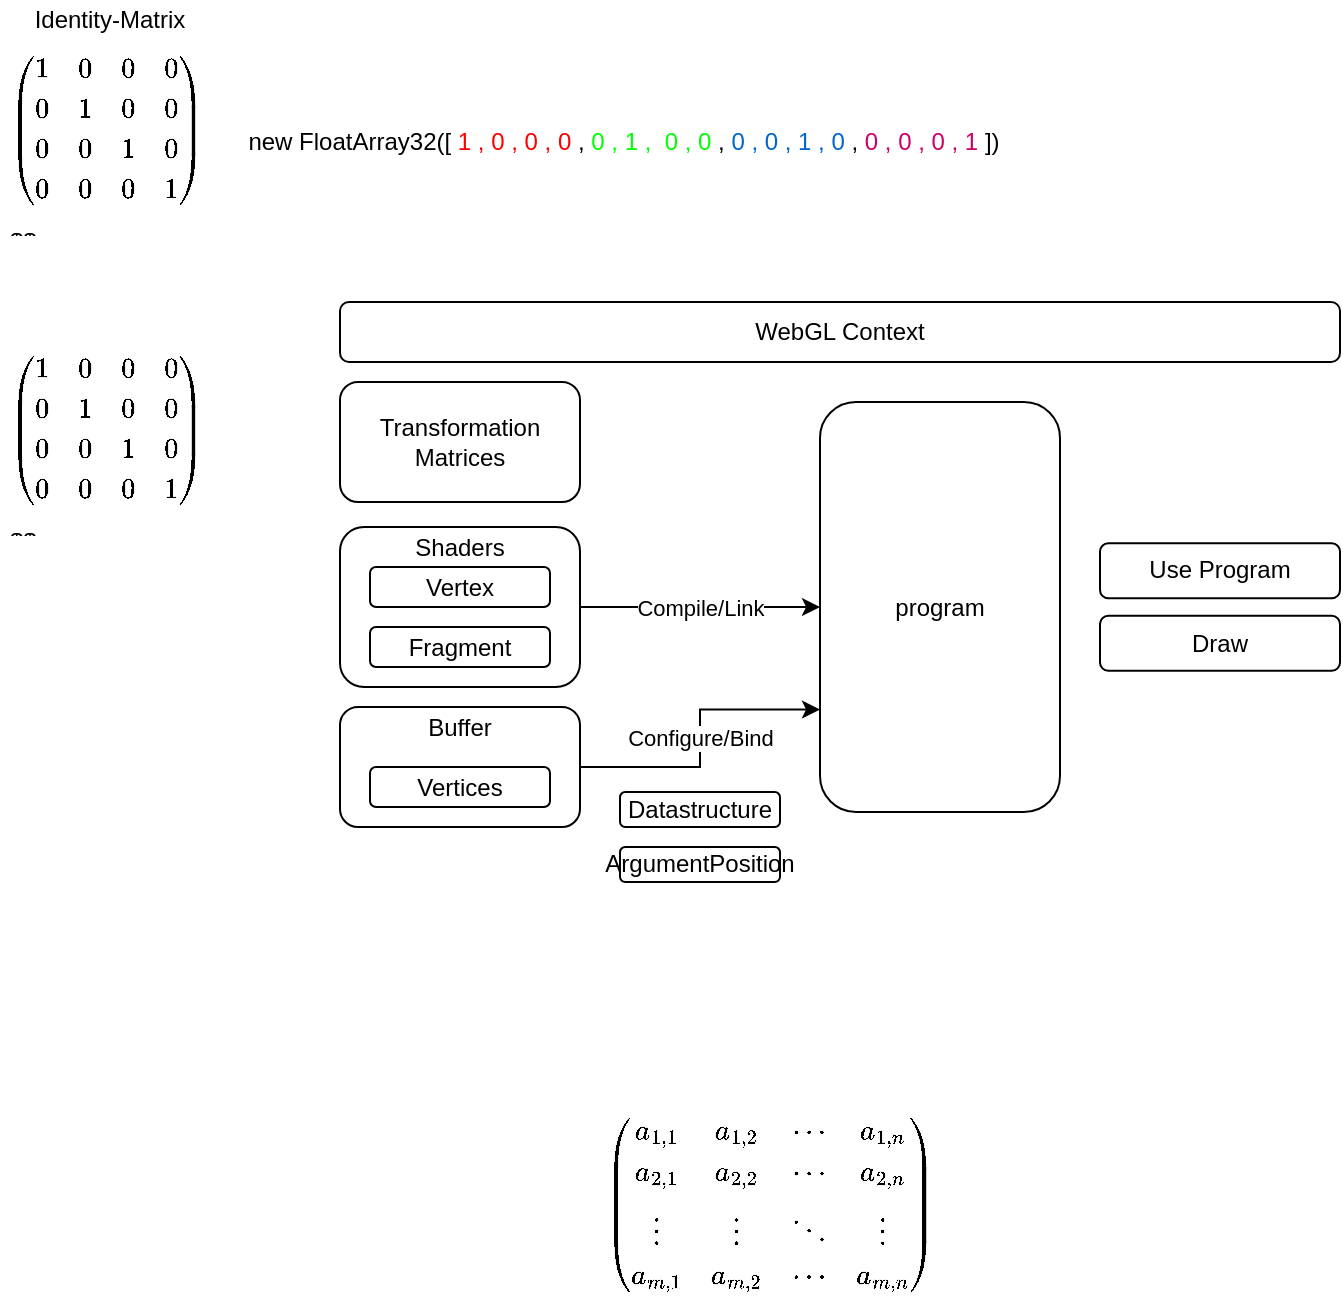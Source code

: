 <mxfile version="14.5.1" type="device"><diagram id="Nv_Uam6nkOYyPiXNEPnd" name="Page-1"><mxGraphModel dx="1102" dy="1751" grid="1" gridSize="10" guides="1" tooltips="1" connect="1" arrows="1" fold="1" page="1" pageScale="1" pageWidth="827" pageHeight="1169" math="1" shadow="0"><root><mxCell id="0"/><mxCell id="1" parent="0"/><mxCell id="3" value="Compile/Link" style="edgeStyle=orthogonalEdgeStyle;rounded=0;orthogonalLoop=1;jettySize=auto;html=1;exitX=1;exitY=0.5;exitDx=0;exitDy=0;entryX=0;entryY=0.5;entryDx=0;entryDy=0;" parent="1" source="kH_kj5z_Gy44B_442FZl-5" target="2" edge="1"><mxGeometry relative="1" as="geometry"/></mxCell><mxCell id="kH_kj5z_Gy44B_442FZl-5" value="" style="rounded=1;whiteSpace=wrap;html=1;" parent="1" vertex="1"><mxGeometry x="250" y="202.5" width="120" height="80" as="geometry"/></mxCell><mxCell id="kH_kj5z_Gy44B_442FZl-8" value="WebGL Context" style="rounded=1;whiteSpace=wrap;html=1;" parent="1" vertex="1"><mxGeometry x="250" y="90" width="500" height="30" as="geometry"/></mxCell><mxCell id="kH_kj5z_Gy44B_442FZl-9" value="Shaders" style="text;html=1;strokeColor=none;fillColor=none;align=center;verticalAlign=middle;whiteSpace=wrap;rounded=0;" parent="1" vertex="1"><mxGeometry x="290" y="202.5" width="40" height="20" as="geometry"/></mxCell><mxCell id="4" value="Configure/Bind" style="edgeStyle=orthogonalEdgeStyle;rounded=0;orthogonalLoop=1;jettySize=auto;html=1;exitX=1;exitY=0.5;exitDx=0;exitDy=0;entryX=0;entryY=0.75;entryDx=0;entryDy=0;" parent="1" source="kH_kj5z_Gy44B_442FZl-10" target="2" edge="1"><mxGeometry relative="1" as="geometry"/></mxCell><mxCell id="kH_kj5z_Gy44B_442FZl-10" value="" style="rounded=1;whiteSpace=wrap;html=1;" parent="1" vertex="1"><mxGeometry x="250" y="292.5" width="120" height="60" as="geometry"/></mxCell><mxCell id="kH_kj5z_Gy44B_442FZl-11" value="Vertex" style="rounded=1;whiteSpace=wrap;html=1;" parent="1" vertex="1"><mxGeometry x="265" y="222.5" width="90" height="20" as="geometry"/></mxCell><mxCell id="kH_kj5z_Gy44B_442FZl-13" value="Vertices" style="rounded=1;whiteSpace=wrap;html=1;" parent="1" vertex="1"><mxGeometry x="265" y="322.5" width="90" height="20" as="geometry"/></mxCell><mxCell id="kH_kj5z_Gy44B_442FZl-14" value="Fragment" style="rounded=1;whiteSpace=wrap;html=1;" parent="1" vertex="1"><mxGeometry x="265" y="252.5" width="90" height="20" as="geometry"/></mxCell><mxCell id="kH_kj5z_Gy44B_442FZl-15" value="Buffer" style="text;html=1;strokeColor=none;fillColor=none;align=center;verticalAlign=middle;whiteSpace=wrap;rounded=0;" parent="1" vertex="1"><mxGeometry x="290" y="292.5" width="40" height="20" as="geometry"/></mxCell><mxCell id="2" value="program" style="rounded=1;whiteSpace=wrap;html=1;" parent="1" vertex="1"><mxGeometry x="490" y="140" width="120" height="205" as="geometry"/></mxCell><mxCell id="5" value="Datastructure" style="rounded=1;whiteSpace=wrap;html=1;" parent="1" vertex="1"><mxGeometry x="390" y="335" width="80" height="17.5" as="geometry"/></mxCell><mxCell id="6" value="ArgumentPosition" style="rounded=1;whiteSpace=wrap;html=1;" parent="1" vertex="1"><mxGeometry x="390" y="362.5" width="80" height="17.5" as="geometry"/></mxCell><mxCell id="7" value="Use Program" style="rounded=1;whiteSpace=wrap;html=1;" parent="1" vertex="1"><mxGeometry x="630" y="210.63" width="120" height="27.5" as="geometry"/></mxCell><mxCell id="8" value="Draw" style="rounded=1;whiteSpace=wrap;html=1;" parent="1" vertex="1"><mxGeometry x="630" y="246.88" width="120" height="27.5" as="geometry"/></mxCell><mxCell id="9" value="Transformation&lt;br&gt;Matrices" style="rounded=1;whiteSpace=wrap;html=1;" parent="1" vertex="1"><mxGeometry x="250" y="130" width="120" height="60" as="geometry"/></mxCell><mxCell id="oZ0vqZWq7NHS-c8mgDtB-15" value="\begin{pmatrix}&lt;br&gt;  a_{1,1} &amp;amp; a_{1,2} &amp;amp; \cdots &amp;amp; a_{1,n} \\&lt;br&gt;  a_{2,1} &amp;amp; a_{2,2} &amp;amp; \cdots &amp;amp; a_{2,n} \\&lt;br&gt;  \vdots  &amp;amp; \vdots  &amp;amp; \ddots &amp;amp; \vdots  \\&lt;br&gt;  a_{m,1} &amp;amp; a_{m,2} &amp;amp; \cdots &amp;amp; a_{m,n}&lt;br&gt; \end{pmatrix}$$" style="text;html=1;spacing=5;spacingTop=-10;whiteSpace=wrap;overflow=hidden;fillColor=none;strokeColor=none;shadow=0;rounded=0;verticalAlign=middle" parent="1" vertex="1"><mxGeometry x="378" y="490" width="232" height="102" as="geometry"/></mxCell><mxCell id="T7dxlrJaUpuGbyRndc_L-9" value="\begin{pmatrix}&lt;br&gt;1 &amp;amp; 0 &amp;amp; 0 &amp;amp; 0 \\&lt;br&gt;0 &amp;amp; 1 &amp;amp; 0 &amp;amp; 0 \\&lt;br&gt;0 &amp;amp; 0 &amp;amp; 1 &amp;amp; 0 \\&lt;br&gt;0 &amp;amp; 0 &amp;amp; 0 &amp;amp; 1&lt;br&gt; \end{pmatrix}$$" style="text;html=1;spacing=5;spacingTop=-10;whiteSpace=wrap;overflow=hidden;fillColor=none;strokeColor=none;shadow=0;rounded=0;verticalAlign=middle" vertex="1" parent="1"><mxGeometry x="80" y="-41" width="110" height="102" as="geometry"/></mxCell><mxCell id="T7dxlrJaUpuGbyRndc_L-10" value="\begin{pmatrix}&lt;br&gt;1 &amp;amp; 0 &amp;amp; 0 &amp;amp; 0 \\&lt;br&gt;0 &amp;amp; 1 &amp;amp; 0 &amp;amp; 0 \\&lt;br&gt;0 &amp;amp; 0 &amp;amp; 1 &amp;amp; 0 \\&lt;br&gt;0 &amp;amp; 0 &amp;amp; 0 &amp;amp; 1&lt;br&gt; \end{pmatrix}$$" style="text;html=1;spacing=5;spacingTop=-10;whiteSpace=wrap;overflow=hidden;fillColor=none;strokeColor=none;shadow=0;rounded=0;verticalAlign=middle" vertex="1" parent="1"><mxGeometry x="80" y="108.63" width="110" height="102" as="geometry"/></mxCell><mxCell id="T7dxlrJaUpuGbyRndc_L-11" value="new FloatArray32([&lt;font color=&quot;#ff0000&quot;&gt; 1 , 0 , 0 , 0&lt;/font&gt;&lt;font color=&quot;#ff9999&quot;&gt; &lt;/font&gt;,&lt;font color=&quot;#00ff00&quot;&gt; 0 , 1 ,&amp;nbsp; 0 , 0 &lt;/font&gt;, &lt;font color=&quot;#0066cc&quot;&gt;0 , 0 , 1 , 0 &lt;/font&gt;, &lt;font color=&quot;#cc0066&quot;&gt;0 , 0 , 0 , 1&lt;/font&gt; ])" style="text;html=1;strokeColor=none;fillColor=none;align=center;verticalAlign=middle;whiteSpace=wrap;rounded=0;" vertex="1" parent="1"><mxGeometry x="172" width="440" height="20" as="geometry"/></mxCell><mxCell id="T7dxlrJaUpuGbyRndc_L-12" value="Identity-Matrix" style="text;html=1;strokeColor=none;fillColor=none;align=center;verticalAlign=middle;whiteSpace=wrap;rounded=0;" vertex="1" parent="1"><mxGeometry x="90" y="-61" width="90" height="20" as="geometry"/></mxCell></root></mxGraphModel></diagram></mxfile>